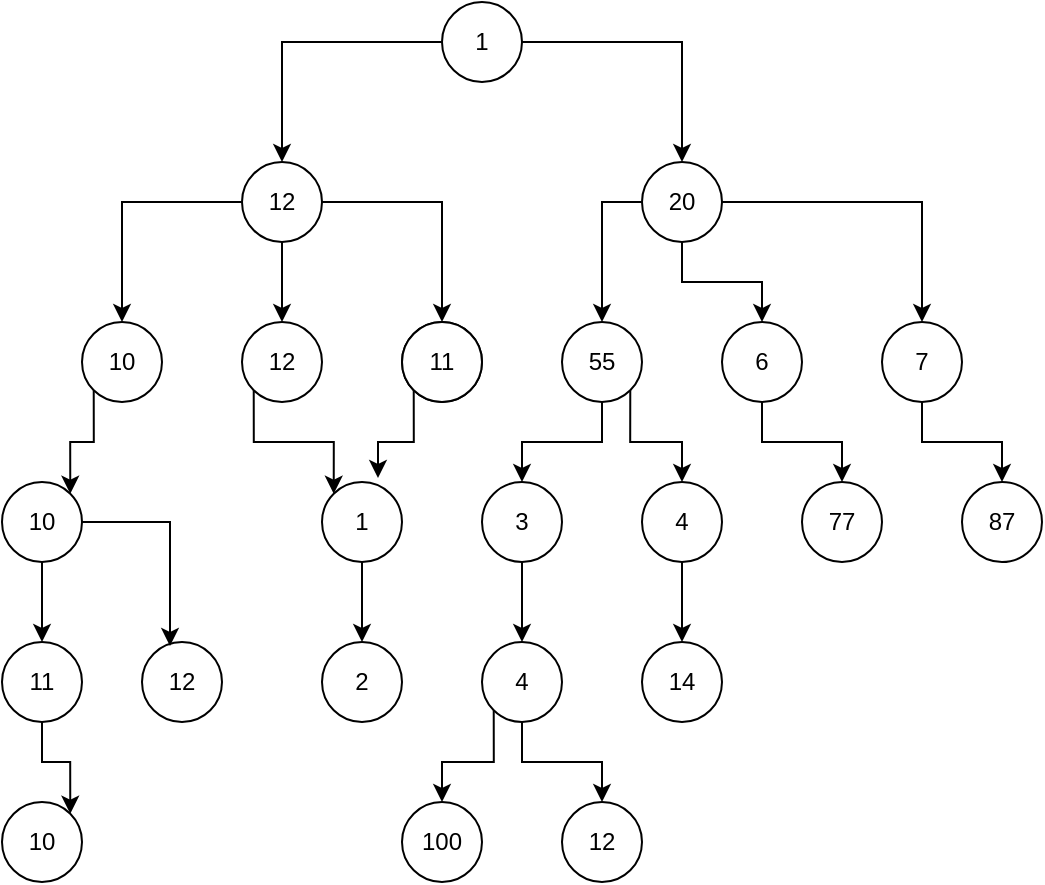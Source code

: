 <mxfile version="14.8.3" type="github">
  <diagram id="tnnwvDFPQhaXpr6YsV1o" name="Page-1">
    <mxGraphModel dx="970" dy="657" grid="1" gridSize="10" guides="1" tooltips="1" connect="1" arrows="1" fold="1" page="1" pageScale="1" pageWidth="827" pageHeight="1169" math="0" shadow="0">
      <root>
        <mxCell id="0" />
        <mxCell id="1" parent="0" />
        <mxCell id="4Q3HJ6j5sPX-1mwMfQ2i-72" style="edgeStyle=orthogonalEdgeStyle;rounded=0;orthogonalLoop=1;jettySize=auto;html=1;exitX=0.5;exitY=1;exitDx=0;exitDy=0;entryX=0.5;entryY=0;entryDx=0;entryDy=0;" edge="1" parent="1" source="4Q3HJ6j5sPX-1mwMfQ2i-45" target="4Q3HJ6j5sPX-1mwMfQ2i-49">
          <mxGeometry relative="1" as="geometry" />
        </mxCell>
        <mxCell id="4Q3HJ6j5sPX-1mwMfQ2i-73" style="edgeStyle=orthogonalEdgeStyle;rounded=0;orthogonalLoop=1;jettySize=auto;html=1;exitX=0;exitY=0.5;exitDx=0;exitDy=0;entryX=0.5;entryY=0;entryDx=0;entryDy=0;" edge="1" parent="1" source="4Q3HJ6j5sPX-1mwMfQ2i-45" target="4Q3HJ6j5sPX-1mwMfQ2i-48">
          <mxGeometry relative="1" as="geometry" />
        </mxCell>
        <mxCell id="4Q3HJ6j5sPX-1mwMfQ2i-74" style="edgeStyle=orthogonalEdgeStyle;rounded=0;orthogonalLoop=1;jettySize=auto;html=1;exitX=1;exitY=0.5;exitDx=0;exitDy=0;" edge="1" parent="1" source="4Q3HJ6j5sPX-1mwMfQ2i-45" target="4Q3HJ6j5sPX-1mwMfQ2i-54">
          <mxGeometry relative="1" as="geometry" />
        </mxCell>
        <mxCell id="4Q3HJ6j5sPX-1mwMfQ2i-45" value="12" style="ellipse;whiteSpace=wrap;html=1;aspect=fixed;" vertex="1" parent="1">
          <mxGeometry x="320" y="120" width="40" height="40" as="geometry" />
        </mxCell>
        <mxCell id="4Q3HJ6j5sPX-1mwMfQ2i-70" style="edgeStyle=orthogonalEdgeStyle;rounded=0;orthogonalLoop=1;jettySize=auto;html=1;exitX=0;exitY=0.5;exitDx=0;exitDy=0;" edge="1" parent="1" source="4Q3HJ6j5sPX-1mwMfQ2i-46" target="4Q3HJ6j5sPX-1mwMfQ2i-45">
          <mxGeometry relative="1" as="geometry" />
        </mxCell>
        <mxCell id="4Q3HJ6j5sPX-1mwMfQ2i-71" style="edgeStyle=orthogonalEdgeStyle;rounded=0;orthogonalLoop=1;jettySize=auto;html=1;exitX=1;exitY=0.5;exitDx=0;exitDy=0;entryX=0.5;entryY=0;entryDx=0;entryDy=0;" edge="1" parent="1" source="4Q3HJ6j5sPX-1mwMfQ2i-46" target="4Q3HJ6j5sPX-1mwMfQ2i-47">
          <mxGeometry relative="1" as="geometry" />
        </mxCell>
        <mxCell id="4Q3HJ6j5sPX-1mwMfQ2i-46" value="1" style="ellipse;whiteSpace=wrap;html=1;aspect=fixed;" vertex="1" parent="1">
          <mxGeometry x="420" y="40" width="40" height="40" as="geometry" />
        </mxCell>
        <mxCell id="4Q3HJ6j5sPX-1mwMfQ2i-75" style="edgeStyle=orthogonalEdgeStyle;rounded=0;orthogonalLoop=1;jettySize=auto;html=1;exitX=0;exitY=0.5;exitDx=0;exitDy=0;" edge="1" parent="1" source="4Q3HJ6j5sPX-1mwMfQ2i-47" target="4Q3HJ6j5sPX-1mwMfQ2i-51">
          <mxGeometry relative="1" as="geometry" />
        </mxCell>
        <mxCell id="4Q3HJ6j5sPX-1mwMfQ2i-76" style="edgeStyle=orthogonalEdgeStyle;rounded=0;orthogonalLoop=1;jettySize=auto;html=1;exitX=0.5;exitY=1;exitDx=0;exitDy=0;entryX=0.5;entryY=0;entryDx=0;entryDy=0;" edge="1" parent="1" source="4Q3HJ6j5sPX-1mwMfQ2i-47" target="4Q3HJ6j5sPX-1mwMfQ2i-52">
          <mxGeometry relative="1" as="geometry" />
        </mxCell>
        <mxCell id="4Q3HJ6j5sPX-1mwMfQ2i-77" style="edgeStyle=orthogonalEdgeStyle;rounded=0;orthogonalLoop=1;jettySize=auto;html=1;exitX=1;exitY=0.5;exitDx=0;exitDy=0;entryX=0.5;entryY=0;entryDx=0;entryDy=0;" edge="1" parent="1" source="4Q3HJ6j5sPX-1mwMfQ2i-47" target="4Q3HJ6j5sPX-1mwMfQ2i-53">
          <mxGeometry relative="1" as="geometry" />
        </mxCell>
        <mxCell id="4Q3HJ6j5sPX-1mwMfQ2i-47" value="20" style="ellipse;whiteSpace=wrap;html=1;aspect=fixed;" vertex="1" parent="1">
          <mxGeometry x="520" y="120" width="40" height="40" as="geometry" />
        </mxCell>
        <mxCell id="4Q3HJ6j5sPX-1mwMfQ2i-84" style="edgeStyle=orthogonalEdgeStyle;rounded=0;orthogonalLoop=1;jettySize=auto;html=1;exitX=0;exitY=1;exitDx=0;exitDy=0;entryX=1;entryY=0;entryDx=0;entryDy=0;" edge="1" parent="1" source="4Q3HJ6j5sPX-1mwMfQ2i-48" target="4Q3HJ6j5sPX-1mwMfQ2i-57">
          <mxGeometry relative="1" as="geometry" />
        </mxCell>
        <mxCell id="4Q3HJ6j5sPX-1mwMfQ2i-48" value="10" style="ellipse;whiteSpace=wrap;html=1;aspect=fixed;" vertex="1" parent="1">
          <mxGeometry x="240" y="200" width="40" height="40" as="geometry" />
        </mxCell>
        <mxCell id="4Q3HJ6j5sPX-1mwMfQ2i-83" style="edgeStyle=orthogonalEdgeStyle;rounded=0;orthogonalLoop=1;jettySize=auto;html=1;exitX=0;exitY=1;exitDx=0;exitDy=0;entryX=0;entryY=0;entryDx=0;entryDy=0;" edge="1" parent="1" source="4Q3HJ6j5sPX-1mwMfQ2i-49" target="4Q3HJ6j5sPX-1mwMfQ2i-55">
          <mxGeometry relative="1" as="geometry" />
        </mxCell>
        <mxCell id="4Q3HJ6j5sPX-1mwMfQ2i-49" value="12" style="ellipse;whiteSpace=wrap;html=1;aspect=fixed;" vertex="1" parent="1">
          <mxGeometry x="320" y="200" width="40" height="40" as="geometry" />
        </mxCell>
        <mxCell id="4Q3HJ6j5sPX-1mwMfQ2i-50" value="" style="ellipse;whiteSpace=wrap;html=1;aspect=fixed;" vertex="1" parent="1">
          <mxGeometry x="400" y="200" width="40" height="40" as="geometry" />
        </mxCell>
        <mxCell id="4Q3HJ6j5sPX-1mwMfQ2i-78" style="edgeStyle=orthogonalEdgeStyle;rounded=0;orthogonalLoop=1;jettySize=auto;html=1;exitX=0.5;exitY=1;exitDx=0;exitDy=0;entryX=0.5;entryY=0;entryDx=0;entryDy=0;" edge="1" parent="1" source="4Q3HJ6j5sPX-1mwMfQ2i-51" target="4Q3HJ6j5sPX-1mwMfQ2i-58">
          <mxGeometry relative="1" as="geometry" />
        </mxCell>
        <mxCell id="4Q3HJ6j5sPX-1mwMfQ2i-79" style="edgeStyle=orthogonalEdgeStyle;rounded=0;orthogonalLoop=1;jettySize=auto;html=1;exitX=1;exitY=1;exitDx=0;exitDy=0;" edge="1" parent="1" source="4Q3HJ6j5sPX-1mwMfQ2i-51" target="4Q3HJ6j5sPX-1mwMfQ2i-59">
          <mxGeometry relative="1" as="geometry" />
        </mxCell>
        <mxCell id="4Q3HJ6j5sPX-1mwMfQ2i-51" value="55" style="ellipse;whiteSpace=wrap;html=1;aspect=fixed;" vertex="1" parent="1">
          <mxGeometry x="480" y="200" width="40" height="40" as="geometry" />
        </mxCell>
        <mxCell id="4Q3HJ6j5sPX-1mwMfQ2i-80" style="edgeStyle=orthogonalEdgeStyle;rounded=0;orthogonalLoop=1;jettySize=auto;html=1;exitX=0.5;exitY=1;exitDx=0;exitDy=0;entryX=0.5;entryY=0;entryDx=0;entryDy=0;" edge="1" parent="1" source="4Q3HJ6j5sPX-1mwMfQ2i-52" target="4Q3HJ6j5sPX-1mwMfQ2i-60">
          <mxGeometry relative="1" as="geometry" />
        </mxCell>
        <mxCell id="4Q3HJ6j5sPX-1mwMfQ2i-52" value="6" style="ellipse;whiteSpace=wrap;html=1;aspect=fixed;" vertex="1" parent="1">
          <mxGeometry x="560" y="200" width="40" height="40" as="geometry" />
        </mxCell>
        <mxCell id="4Q3HJ6j5sPX-1mwMfQ2i-81" style="edgeStyle=orthogonalEdgeStyle;rounded=0;orthogonalLoop=1;jettySize=auto;html=1;exitX=0.5;exitY=1;exitDx=0;exitDy=0;entryX=0.5;entryY=0;entryDx=0;entryDy=0;" edge="1" parent="1" source="4Q3HJ6j5sPX-1mwMfQ2i-53" target="4Q3HJ6j5sPX-1mwMfQ2i-61">
          <mxGeometry relative="1" as="geometry" />
        </mxCell>
        <mxCell id="4Q3HJ6j5sPX-1mwMfQ2i-53" value="7" style="ellipse;whiteSpace=wrap;html=1;aspect=fixed;" vertex="1" parent="1">
          <mxGeometry x="640" y="200" width="40" height="40" as="geometry" />
        </mxCell>
        <mxCell id="4Q3HJ6j5sPX-1mwMfQ2i-82" style="edgeStyle=orthogonalEdgeStyle;rounded=0;orthogonalLoop=1;jettySize=auto;html=1;exitX=0;exitY=1;exitDx=0;exitDy=0;entryX=0.7;entryY=-0.05;entryDx=0;entryDy=0;entryPerimeter=0;" edge="1" parent="1" source="4Q3HJ6j5sPX-1mwMfQ2i-54" target="4Q3HJ6j5sPX-1mwMfQ2i-55">
          <mxGeometry relative="1" as="geometry" />
        </mxCell>
        <mxCell id="4Q3HJ6j5sPX-1mwMfQ2i-54" value="11" style="ellipse;whiteSpace=wrap;html=1;aspect=fixed;" vertex="1" parent="1">
          <mxGeometry x="400" y="200" width="40" height="40" as="geometry" />
        </mxCell>
        <mxCell id="4Q3HJ6j5sPX-1mwMfQ2i-88" style="edgeStyle=orthogonalEdgeStyle;rounded=0;orthogonalLoop=1;jettySize=auto;html=1;exitX=0.5;exitY=1;exitDx=0;exitDy=0;" edge="1" parent="1" source="4Q3HJ6j5sPX-1mwMfQ2i-55" target="4Q3HJ6j5sPX-1mwMfQ2i-64">
          <mxGeometry relative="1" as="geometry" />
        </mxCell>
        <mxCell id="4Q3HJ6j5sPX-1mwMfQ2i-55" value="1" style="ellipse;whiteSpace=wrap;html=1;aspect=fixed;" vertex="1" parent="1">
          <mxGeometry x="360" y="280" width="40" height="40" as="geometry" />
        </mxCell>
        <mxCell id="4Q3HJ6j5sPX-1mwMfQ2i-56" value="12" style="ellipse;whiteSpace=wrap;html=1;aspect=fixed;" vertex="1" parent="1">
          <mxGeometry x="270" y="360" width="40" height="40" as="geometry" />
        </mxCell>
        <mxCell id="4Q3HJ6j5sPX-1mwMfQ2i-85" style="edgeStyle=orthogonalEdgeStyle;rounded=0;orthogonalLoop=1;jettySize=auto;html=1;exitX=0.5;exitY=1;exitDx=0;exitDy=0;entryX=0.5;entryY=0;entryDx=0;entryDy=0;" edge="1" parent="1" source="4Q3HJ6j5sPX-1mwMfQ2i-57" target="4Q3HJ6j5sPX-1mwMfQ2i-66">
          <mxGeometry relative="1" as="geometry" />
        </mxCell>
        <mxCell id="4Q3HJ6j5sPX-1mwMfQ2i-86" style="edgeStyle=orthogonalEdgeStyle;rounded=0;orthogonalLoop=1;jettySize=auto;html=1;exitX=1;exitY=0.5;exitDx=0;exitDy=0;entryX=0.35;entryY=0.05;entryDx=0;entryDy=0;entryPerimeter=0;" edge="1" parent="1" source="4Q3HJ6j5sPX-1mwMfQ2i-57" target="4Q3HJ6j5sPX-1mwMfQ2i-56">
          <mxGeometry relative="1" as="geometry" />
        </mxCell>
        <mxCell id="4Q3HJ6j5sPX-1mwMfQ2i-57" value="10" style="ellipse;whiteSpace=wrap;html=1;aspect=fixed;" vertex="1" parent="1">
          <mxGeometry x="200" y="280" width="40" height="40" as="geometry" />
        </mxCell>
        <mxCell id="4Q3HJ6j5sPX-1mwMfQ2i-89" style="edgeStyle=orthogonalEdgeStyle;rounded=0;orthogonalLoop=1;jettySize=auto;html=1;exitX=0.5;exitY=1;exitDx=0;exitDy=0;entryX=0.5;entryY=0;entryDx=0;entryDy=0;" edge="1" parent="1" source="4Q3HJ6j5sPX-1mwMfQ2i-58" target="4Q3HJ6j5sPX-1mwMfQ2i-63">
          <mxGeometry relative="1" as="geometry" />
        </mxCell>
        <mxCell id="4Q3HJ6j5sPX-1mwMfQ2i-58" value="3" style="ellipse;whiteSpace=wrap;html=1;aspect=fixed;" vertex="1" parent="1">
          <mxGeometry x="440" y="280" width="40" height="40" as="geometry" />
        </mxCell>
        <mxCell id="4Q3HJ6j5sPX-1mwMfQ2i-90" style="edgeStyle=orthogonalEdgeStyle;rounded=0;orthogonalLoop=1;jettySize=auto;html=1;exitX=0.5;exitY=1;exitDx=0;exitDy=0;entryX=0.5;entryY=0;entryDx=0;entryDy=0;" edge="1" parent="1" source="4Q3HJ6j5sPX-1mwMfQ2i-59" target="4Q3HJ6j5sPX-1mwMfQ2i-62">
          <mxGeometry relative="1" as="geometry" />
        </mxCell>
        <mxCell id="4Q3HJ6j5sPX-1mwMfQ2i-59" value="4" style="ellipse;whiteSpace=wrap;html=1;aspect=fixed;" vertex="1" parent="1">
          <mxGeometry x="520" y="280" width="40" height="40" as="geometry" />
        </mxCell>
        <mxCell id="4Q3HJ6j5sPX-1mwMfQ2i-60" value="77" style="ellipse;whiteSpace=wrap;html=1;aspect=fixed;" vertex="1" parent="1">
          <mxGeometry x="600" y="280" width="40" height="40" as="geometry" />
        </mxCell>
        <mxCell id="4Q3HJ6j5sPX-1mwMfQ2i-61" value="87" style="ellipse;whiteSpace=wrap;html=1;aspect=fixed;" vertex="1" parent="1">
          <mxGeometry x="680" y="280" width="40" height="40" as="geometry" />
        </mxCell>
        <mxCell id="4Q3HJ6j5sPX-1mwMfQ2i-62" value="14" style="ellipse;whiteSpace=wrap;html=1;aspect=fixed;" vertex="1" parent="1">
          <mxGeometry x="520" y="360" width="40" height="40" as="geometry" />
        </mxCell>
        <mxCell id="4Q3HJ6j5sPX-1mwMfQ2i-91" style="edgeStyle=orthogonalEdgeStyle;rounded=0;orthogonalLoop=1;jettySize=auto;html=1;exitX=0.5;exitY=1;exitDx=0;exitDy=0;" edge="1" parent="1" source="4Q3HJ6j5sPX-1mwMfQ2i-63" target="4Q3HJ6j5sPX-1mwMfQ2i-69">
          <mxGeometry relative="1" as="geometry" />
        </mxCell>
        <mxCell id="4Q3HJ6j5sPX-1mwMfQ2i-92" style="edgeStyle=orthogonalEdgeStyle;rounded=0;orthogonalLoop=1;jettySize=auto;html=1;exitX=0;exitY=1;exitDx=0;exitDy=0;entryX=0.5;entryY=0;entryDx=0;entryDy=0;" edge="1" parent="1" source="4Q3HJ6j5sPX-1mwMfQ2i-63" target="4Q3HJ6j5sPX-1mwMfQ2i-68">
          <mxGeometry relative="1" as="geometry" />
        </mxCell>
        <mxCell id="4Q3HJ6j5sPX-1mwMfQ2i-63" value="4" style="ellipse;whiteSpace=wrap;html=1;aspect=fixed;" vertex="1" parent="1">
          <mxGeometry x="440" y="360" width="40" height="40" as="geometry" />
        </mxCell>
        <mxCell id="4Q3HJ6j5sPX-1mwMfQ2i-64" value="2" style="ellipse;whiteSpace=wrap;html=1;aspect=fixed;" vertex="1" parent="1">
          <mxGeometry x="360" y="360" width="40" height="40" as="geometry" />
        </mxCell>
        <mxCell id="4Q3HJ6j5sPX-1mwMfQ2i-65" value="10" style="ellipse;whiteSpace=wrap;html=1;aspect=fixed;" vertex="1" parent="1">
          <mxGeometry x="200" y="440" width="40" height="40" as="geometry" />
        </mxCell>
        <mxCell id="4Q3HJ6j5sPX-1mwMfQ2i-87" style="edgeStyle=orthogonalEdgeStyle;rounded=0;orthogonalLoop=1;jettySize=auto;html=1;exitX=0.5;exitY=1;exitDx=0;exitDy=0;entryX=1;entryY=0;entryDx=0;entryDy=0;" edge="1" parent="1" source="4Q3HJ6j5sPX-1mwMfQ2i-66" target="4Q3HJ6j5sPX-1mwMfQ2i-65">
          <mxGeometry relative="1" as="geometry" />
        </mxCell>
        <mxCell id="4Q3HJ6j5sPX-1mwMfQ2i-66" value="11" style="ellipse;whiteSpace=wrap;html=1;aspect=fixed;" vertex="1" parent="1">
          <mxGeometry x="200" y="360" width="40" height="40" as="geometry" />
        </mxCell>
        <mxCell id="4Q3HJ6j5sPX-1mwMfQ2i-68" value="100" style="ellipse;whiteSpace=wrap;html=1;aspect=fixed;" vertex="1" parent="1">
          <mxGeometry x="400" y="440" width="40" height="40" as="geometry" />
        </mxCell>
        <mxCell id="4Q3HJ6j5sPX-1mwMfQ2i-69" value="12" style="ellipse;whiteSpace=wrap;html=1;aspect=fixed;" vertex="1" parent="1">
          <mxGeometry x="480" y="440" width="40" height="40" as="geometry" />
        </mxCell>
      </root>
    </mxGraphModel>
  </diagram>
</mxfile>
